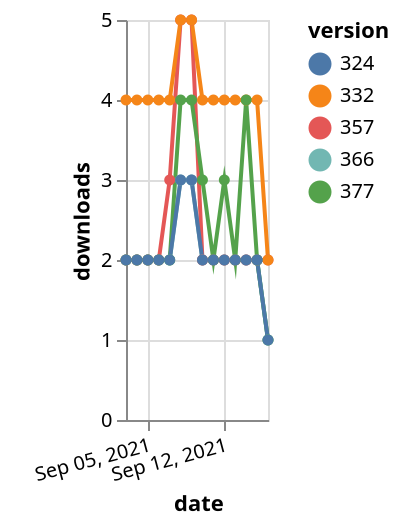 {"$schema": "https://vega.github.io/schema/vega-lite/v5.json", "description": "A simple bar chart with embedded data.", "data": {"values": [{"date": "2021-09-03", "total": 2317, "delta": 2, "version": "366"}, {"date": "2021-09-04", "total": 2319, "delta": 2, "version": "366"}, {"date": "2021-09-05", "total": 2321, "delta": 2, "version": "366"}, {"date": "2021-09-06", "total": 2323, "delta": 2, "version": "366"}, {"date": "2021-09-07", "total": 2325, "delta": 2, "version": "366"}, {"date": "2021-09-08", "total": 2328, "delta": 3, "version": "366"}, {"date": "2021-09-09", "total": 2331, "delta": 3, "version": "366"}, {"date": "2021-09-10", "total": 2333, "delta": 2, "version": "366"}, {"date": "2021-09-11", "total": 2335, "delta": 2, "version": "366"}, {"date": "2021-09-12", "total": 2337, "delta": 2, "version": "366"}, {"date": "2021-09-13", "total": 2339, "delta": 2, "version": "366"}, {"date": "2021-09-14", "total": 2341, "delta": 2, "version": "366"}, {"date": "2021-09-15", "total": 2343, "delta": 2, "version": "366"}, {"date": "2021-09-16", "total": 2344, "delta": 1, "version": "366"}, {"date": "2021-09-03", "total": 2913, "delta": 2, "version": "357"}, {"date": "2021-09-04", "total": 2915, "delta": 2, "version": "357"}, {"date": "2021-09-05", "total": 2917, "delta": 2, "version": "357"}, {"date": "2021-09-06", "total": 2919, "delta": 2, "version": "357"}, {"date": "2021-09-07", "total": 2922, "delta": 3, "version": "357"}, {"date": "2021-09-08", "total": 2927, "delta": 5, "version": "357"}, {"date": "2021-09-09", "total": 2932, "delta": 5, "version": "357"}, {"date": "2021-09-10", "total": 2934, "delta": 2, "version": "357"}, {"date": "2021-09-11", "total": 2936, "delta": 2, "version": "357"}, {"date": "2021-09-12", "total": 2938, "delta": 2, "version": "357"}, {"date": "2021-09-13", "total": 2940, "delta": 2, "version": "357"}, {"date": "2021-09-14", "total": 2942, "delta": 2, "version": "357"}, {"date": "2021-09-15", "total": 2944, "delta": 2, "version": "357"}, {"date": "2021-09-16", "total": 2946, "delta": 2, "version": "357"}, {"date": "2021-09-03", "total": 4966, "delta": 4, "version": "332"}, {"date": "2021-09-04", "total": 4970, "delta": 4, "version": "332"}, {"date": "2021-09-05", "total": 4974, "delta": 4, "version": "332"}, {"date": "2021-09-06", "total": 4978, "delta": 4, "version": "332"}, {"date": "2021-09-07", "total": 4982, "delta": 4, "version": "332"}, {"date": "2021-09-08", "total": 4987, "delta": 5, "version": "332"}, {"date": "2021-09-09", "total": 4992, "delta": 5, "version": "332"}, {"date": "2021-09-10", "total": 4996, "delta": 4, "version": "332"}, {"date": "2021-09-11", "total": 5000, "delta": 4, "version": "332"}, {"date": "2021-09-12", "total": 5004, "delta": 4, "version": "332"}, {"date": "2021-09-13", "total": 5008, "delta": 4, "version": "332"}, {"date": "2021-09-14", "total": 5012, "delta": 4, "version": "332"}, {"date": "2021-09-15", "total": 5016, "delta": 4, "version": "332"}, {"date": "2021-09-16", "total": 5018, "delta": 2, "version": "332"}, {"date": "2021-09-03", "total": 2143, "delta": 2, "version": "377"}, {"date": "2021-09-04", "total": 2145, "delta": 2, "version": "377"}, {"date": "2021-09-05", "total": 2147, "delta": 2, "version": "377"}, {"date": "2021-09-06", "total": 2149, "delta": 2, "version": "377"}, {"date": "2021-09-07", "total": 2151, "delta": 2, "version": "377"}, {"date": "2021-09-08", "total": 2155, "delta": 4, "version": "377"}, {"date": "2021-09-09", "total": 2159, "delta": 4, "version": "377"}, {"date": "2021-09-10", "total": 2162, "delta": 3, "version": "377"}, {"date": "2021-09-11", "total": 2164, "delta": 2, "version": "377"}, {"date": "2021-09-12", "total": 2167, "delta": 3, "version": "377"}, {"date": "2021-09-13", "total": 2169, "delta": 2, "version": "377"}, {"date": "2021-09-14", "total": 2173, "delta": 4, "version": "377"}, {"date": "2021-09-15", "total": 2175, "delta": 2, "version": "377"}, {"date": "2021-09-16", "total": 2176, "delta": 1, "version": "377"}, {"date": "2021-09-03", "total": 2593, "delta": 2, "version": "324"}, {"date": "2021-09-04", "total": 2595, "delta": 2, "version": "324"}, {"date": "2021-09-05", "total": 2597, "delta": 2, "version": "324"}, {"date": "2021-09-06", "total": 2599, "delta": 2, "version": "324"}, {"date": "2021-09-07", "total": 2601, "delta": 2, "version": "324"}, {"date": "2021-09-08", "total": 2604, "delta": 3, "version": "324"}, {"date": "2021-09-09", "total": 2607, "delta": 3, "version": "324"}, {"date": "2021-09-10", "total": 2609, "delta": 2, "version": "324"}, {"date": "2021-09-11", "total": 2611, "delta": 2, "version": "324"}, {"date": "2021-09-12", "total": 2613, "delta": 2, "version": "324"}, {"date": "2021-09-13", "total": 2615, "delta": 2, "version": "324"}, {"date": "2021-09-14", "total": 2617, "delta": 2, "version": "324"}, {"date": "2021-09-15", "total": 2619, "delta": 2, "version": "324"}, {"date": "2021-09-16", "total": 2620, "delta": 1, "version": "324"}]}, "width": "container", "mark": {"type": "line", "point": {"filled": true}}, "encoding": {"x": {"field": "date", "type": "temporal", "timeUnit": "yearmonthdate", "title": "date", "axis": {"labelAngle": -15}}, "y": {"field": "delta", "type": "quantitative", "title": "downloads"}, "color": {"field": "version", "type": "nominal"}, "tooltip": {"field": "delta"}}}